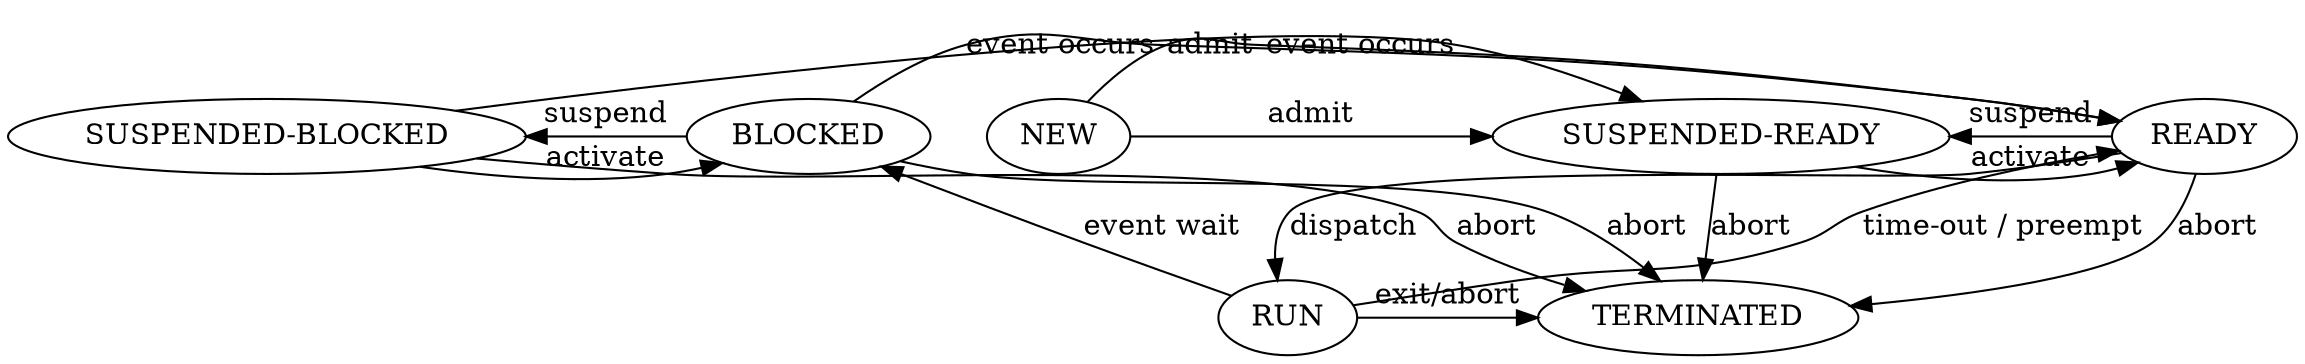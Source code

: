 digraph StateDiagram3 {
	rankdir=TB;
	SUSPENDED_BLOCKED [label="SUSPENDED-BLOCKED"];
	SUSPENDED_READY [label="SUSPENDED-READY"];

	{ rank=same; NEW -> {READY ; SUSPENDED_READY} [label="admit"]; }
	{ rank=same; RUN; TERMINATED;}
	{ rank=same; READY; BLOCKED;}
	{ rank=same; SUSPENDED_READY; SUSPENDED_BLOCKED;}
	RUN -> TERMINATED [label="exit/abort"];
	{READY; SUSPENDED_READY; SUSPENDED_BLOCKED; BLOCKED } -> TERMINATED [label="abort"];
	RUN -> BLOCKED [label="event wait"];
	BLOCKED -> READY [label="event occurs"];
	READY -> RUN [label="dispatch"];
	RUN -> READY [label="time-out / preempt"];
	
	BLOCKED -> SUSPENDED_BLOCKED [label="suspend"];
	SUSPENDED_BLOCKED -> BLOCKED [label="activate"];
	SUSPENDED_BLOCKED -> SUSPENDED_READY [label="event occurs"];
	SUSPENDED_READY -> READY [label="activate"];
	READY -> SUSPENDED_READY [label="suspend"];
	
}
